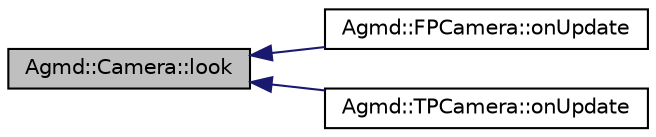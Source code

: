 digraph "Agmd::Camera::look"
{
  edge [fontname="Helvetica",fontsize="10",labelfontname="Helvetica",labelfontsize="10"];
  node [fontname="Helvetica",fontsize="10",shape=record];
  rankdir="LR";
  Node1 [label="Agmd::Camera::look",height=0.2,width=0.4,color="black", fillcolor="grey75", style="filled" fontcolor="black"];
  Node1 -> Node2 [dir="back",color="midnightblue",fontsize="10",style="solid",fontname="Helvetica"];
  Node2 [label="Agmd::FPCamera::onUpdate",height=0.2,width=0.4,color="black", fillcolor="white", style="filled",URL="$class_agmd_1_1_f_p_camera.html#a1bc885fd822549508eba316b5769dba7"];
  Node1 -> Node3 [dir="back",color="midnightblue",fontsize="10",style="solid",fontname="Helvetica"];
  Node3 [label="Agmd::TPCamera::onUpdate",height=0.2,width=0.4,color="black", fillcolor="white", style="filled",URL="$class_agmd_1_1_t_p_camera.html#a4cd0db75011e1f173d0ba8849915c8a7"];
}
